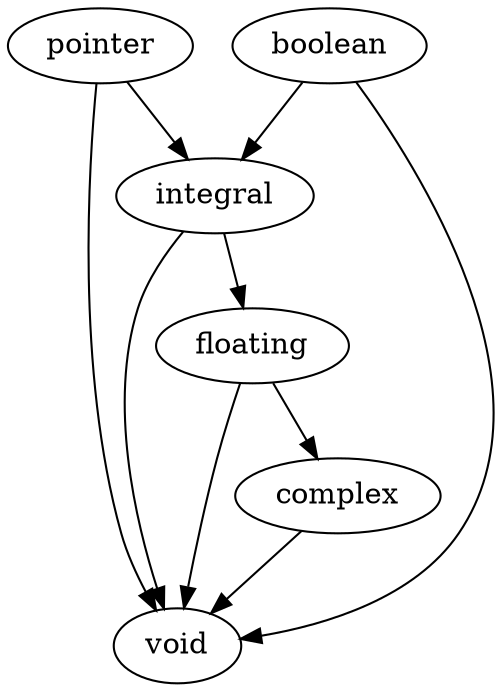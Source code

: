 digraph AST {
    // any -> void;
    // any -> boolean;
    // any -> integral;
    // any -> pointer;
    // any -> floating;

    pointer -> void;
    pointer -> integral;

    integral -> void;
    integral -> floating;

    boolean -> void;
    boolean -> integral;

    floating -> void;
    floating -> complex;

    complex -> void;
}

